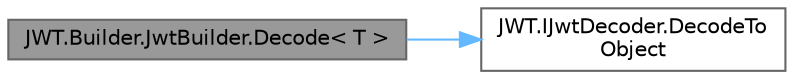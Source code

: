 digraph "JWT.Builder.JwtBuilder.Decode&lt; T &gt;"
{
 // LATEX_PDF_SIZE
  bgcolor="transparent";
  edge [fontname=Helvetica,fontsize=10,labelfontname=Helvetica,labelfontsize=10];
  node [fontname=Helvetica,fontsize=10,shape=box,height=0.2,width=0.4];
  rankdir="LR";
  Node1 [id="Node000001",label="JWT.Builder.JwtBuilder.Decode\< T \>",height=0.2,width=0.4,color="gray40", fillcolor="grey60", style="filled", fontcolor="black",tooltip="Decodes a token using the supplied dependencies."];
  Node1 -> Node2 [id="edge1_Node000001_Node000002",color="steelblue1",style="solid",tooltip=" "];
  Node2 [id="Node000002",label="JWT.IJwtDecoder.DecodeTo\lObject",height=0.2,width=0.4,color="grey40", fillcolor="white", style="filled",URL="$interface_j_w_t_1_1_i_jwt_decoder.html#a7bc410788b6465433d9bed7a7b91c67c",tooltip="Given a JWT, decodes it and return the payload as an object."];
}
